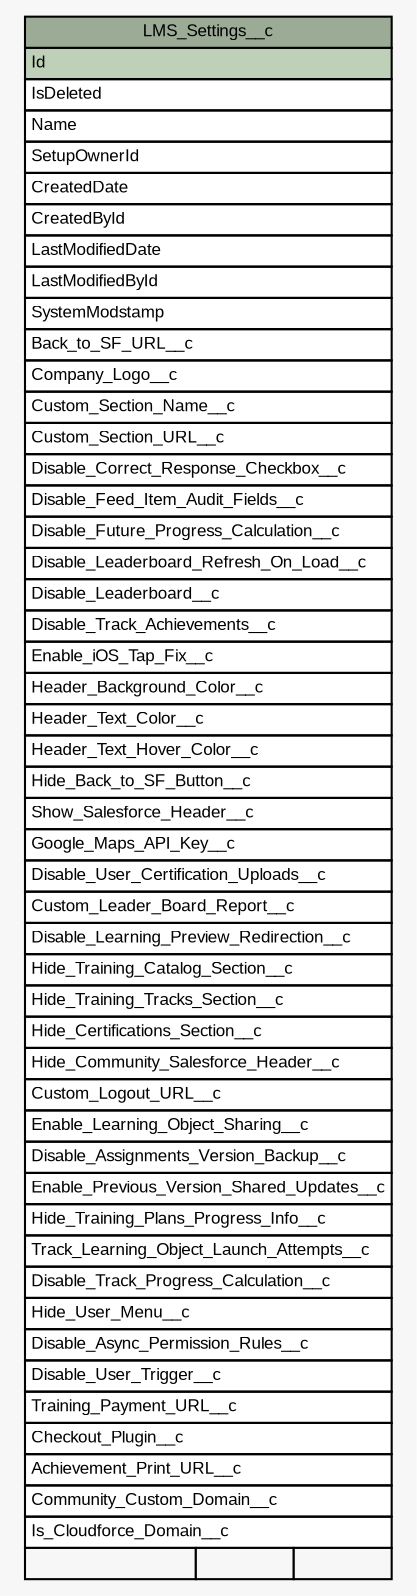 // dot 2.36.0 on Mac OS X 10.10.3
// SchemaSpy rev 590
digraph "LMS_Settings__c" {
  graph [
    rankdir="RL"
    bgcolor="#f7f7f7"
    nodesep="0.18"
    ranksep="0.46"
    fontname="Arial"
    fontsize="8"
  ];
  node [
    fontname="Arial"
    fontsize="8"
    shape="plaintext"
  ];
  edge [
    arrowsize="0.8"
  ];
  "LMS_Settings__c" [
    label=<
    <TABLE BORDER="0" CELLBORDER="1" CELLSPACING="0" BGCOLOR="#ffffff">
      <TR><TD COLSPAN="3" BGCOLOR="#9bab96" ALIGN="CENTER">LMS_Settings__c</TD></TR>
      <TR><TD PORT="Id" COLSPAN="3" BGCOLOR="#bed1b8" ALIGN="LEFT">Id</TD></TR>
      <TR><TD PORT="IsDeleted" COLSPAN="3" ALIGN="LEFT">IsDeleted</TD></TR>
      <TR><TD PORT="Name" COLSPAN="3" ALIGN="LEFT">Name</TD></TR>
      <TR><TD PORT="SetupOwnerId" COLSPAN="3" ALIGN="LEFT">SetupOwnerId</TD></TR>
      <TR><TD PORT="CreatedDate" COLSPAN="3" ALIGN="LEFT">CreatedDate</TD></TR>
      <TR><TD PORT="CreatedById" COLSPAN="3" ALIGN="LEFT">CreatedById</TD></TR>
      <TR><TD PORT="LastModifiedDate" COLSPAN="3" ALIGN="LEFT">LastModifiedDate</TD></TR>
      <TR><TD PORT="LastModifiedById" COLSPAN="3" ALIGN="LEFT">LastModifiedById</TD></TR>
      <TR><TD PORT="SystemModstamp" COLSPAN="3" ALIGN="LEFT">SystemModstamp</TD></TR>
      <TR><TD PORT="Back_to_SF_URL__c" COLSPAN="3" ALIGN="LEFT">Back_to_SF_URL__c</TD></TR>
      <TR><TD PORT="Company_Logo__c" COLSPAN="3" ALIGN="LEFT">Company_Logo__c</TD></TR>
      <TR><TD PORT="Custom_Section_Name__c" COLSPAN="3" ALIGN="LEFT">Custom_Section_Name__c</TD></TR>
      <TR><TD PORT="Custom_Section_URL__c" COLSPAN="3" ALIGN="LEFT">Custom_Section_URL__c</TD></TR>
      <TR><TD PORT="Disable_Correct_Response_Checkbox__c" COLSPAN="3" ALIGN="LEFT">Disable_Correct_Response_Checkbox__c</TD></TR>
      <TR><TD PORT="Disable_Feed_Item_Audit_Fields__c" COLSPAN="3" ALIGN="LEFT">Disable_Feed_Item_Audit_Fields__c</TD></TR>
      <TR><TD PORT="Disable_Future_Progress_Calculation__c" COLSPAN="3" ALIGN="LEFT">Disable_Future_Progress_Calculation__c</TD></TR>
      <TR><TD PORT="Disable_Leaderboard_Refresh_On_Load__c" COLSPAN="3" ALIGN="LEFT">Disable_Leaderboard_Refresh_On_Load__c</TD></TR>
      <TR><TD PORT="Disable_Leaderboard__c" COLSPAN="3" ALIGN="LEFT">Disable_Leaderboard__c</TD></TR>
      <TR><TD PORT="Disable_Track_Achievements__c" COLSPAN="3" ALIGN="LEFT">Disable_Track_Achievements__c</TD></TR>
      <TR><TD PORT="Enable_iOS_Tap_Fix__c" COLSPAN="3" ALIGN="LEFT">Enable_iOS_Tap_Fix__c</TD></TR>
      <TR><TD PORT="Header_Background_Color__c" COLSPAN="3" ALIGN="LEFT">Header_Background_Color__c</TD></TR>
      <TR><TD PORT="Header_Text_Color__c" COLSPAN="3" ALIGN="LEFT">Header_Text_Color__c</TD></TR>
      <TR><TD PORT="Header_Text_Hover_Color__c" COLSPAN="3" ALIGN="LEFT">Header_Text_Hover_Color__c</TD></TR>
      <TR><TD PORT="Hide_Back_to_SF_Button__c" COLSPAN="3" ALIGN="LEFT">Hide_Back_to_SF_Button__c</TD></TR>
      <TR><TD PORT="Show_Salesforce_Header__c" COLSPAN="3" ALIGN="LEFT">Show_Salesforce_Header__c</TD></TR>
      <TR><TD PORT="Google_Maps_API_Key__c" COLSPAN="3" ALIGN="LEFT">Google_Maps_API_Key__c</TD></TR>
      <TR><TD PORT="Disable_User_Certification_Uploads__c" COLSPAN="3" ALIGN="LEFT">Disable_User_Certification_Uploads__c</TD></TR>
      <TR><TD PORT="Custom_Leader_Board_Report__c" COLSPAN="3" ALIGN="LEFT">Custom_Leader_Board_Report__c</TD></TR>
      <TR><TD PORT="Disable_Learning_Preview_Redirection__c" COLSPAN="3" ALIGN="LEFT">Disable_Learning_Preview_Redirection__c</TD></TR>
      <TR><TD PORT="Hide_Training_Catalog_Section__c" COLSPAN="3" ALIGN="LEFT">Hide_Training_Catalog_Section__c</TD></TR>
      <TR><TD PORT="Hide_Training_Tracks_Section__c" COLSPAN="3" ALIGN="LEFT">Hide_Training_Tracks_Section__c</TD></TR>
      <TR><TD PORT="Hide_Certifications_Section__c" COLSPAN="3" ALIGN="LEFT">Hide_Certifications_Section__c</TD></TR>
      <TR><TD PORT="Hide_Community_Salesforce_Header__c" COLSPAN="3" ALIGN="LEFT">Hide_Community_Salesforce_Header__c</TD></TR>
      <TR><TD PORT="Custom_Logout_URL__c" COLSPAN="3" ALIGN="LEFT">Custom_Logout_URL__c</TD></TR>
      <TR><TD PORT="Enable_Learning_Object_Sharing__c" COLSPAN="3" ALIGN="LEFT">Enable_Learning_Object_Sharing__c</TD></TR>
      <TR><TD PORT="Disable_Assignments_Version_Backup__c" COLSPAN="3" ALIGN="LEFT">Disable_Assignments_Version_Backup__c</TD></TR>
      <TR><TD PORT="Enable_Previous_Version_Shared_Updates__c" COLSPAN="3" ALIGN="LEFT">Enable_Previous_Version_Shared_Updates__c</TD></TR>
      <TR><TD PORT="Hide_Training_Plans_Progress_Info__c" COLSPAN="3" ALIGN="LEFT">Hide_Training_Plans_Progress_Info__c</TD></TR>
      <TR><TD PORT="Track_Learning_Object_Launch_Attempts__c" COLSPAN="3" ALIGN="LEFT">Track_Learning_Object_Launch_Attempts__c</TD></TR>
      <TR><TD PORT="Disable_Track_Progress_Calculation__c" COLSPAN="3" ALIGN="LEFT">Disable_Track_Progress_Calculation__c</TD></TR>
      <TR><TD PORT="Hide_User_Menu__c" COLSPAN="3" ALIGN="LEFT">Hide_User_Menu__c</TD></TR>
      <TR><TD PORT="Disable_Async_Permission_Rules__c" COLSPAN="3" ALIGN="LEFT">Disable_Async_Permission_Rules__c</TD></TR>
      <TR><TD PORT="Disable_User_Trigger__c" COLSPAN="3" ALIGN="LEFT">Disable_User_Trigger__c</TD></TR>
      <TR><TD PORT="Training_Payment_URL__c" COLSPAN="3" ALIGN="LEFT">Training_Payment_URL__c</TD></TR>
      <TR><TD PORT="Checkout_Plugin__c" COLSPAN="3" ALIGN="LEFT">Checkout_Plugin__c</TD></TR>
      <TR><TD PORT="Achievement_Print_URL__c" COLSPAN="3" ALIGN="LEFT">Achievement_Print_URL__c</TD></TR>
      <TR><TD PORT="Community_Custom_Domain__c" COLSPAN="3" ALIGN="LEFT">Community_Custom_Domain__c</TD></TR>
      <TR><TD PORT="Is_Cloudforce_Domain__c" COLSPAN="3" ALIGN="LEFT">Is_Cloudforce_Domain__c</TD></TR>
      <TR><TD ALIGN="LEFT" BGCOLOR="#f7f7f7">  </TD><TD ALIGN="RIGHT" BGCOLOR="#f7f7f7">  </TD><TD ALIGN="RIGHT" BGCOLOR="#f7f7f7">  </TD></TR>
    </TABLE>>
    URL="tables/LMS_Settings__c.html"
    tooltip="LMS_Settings__c"
  ];
}
